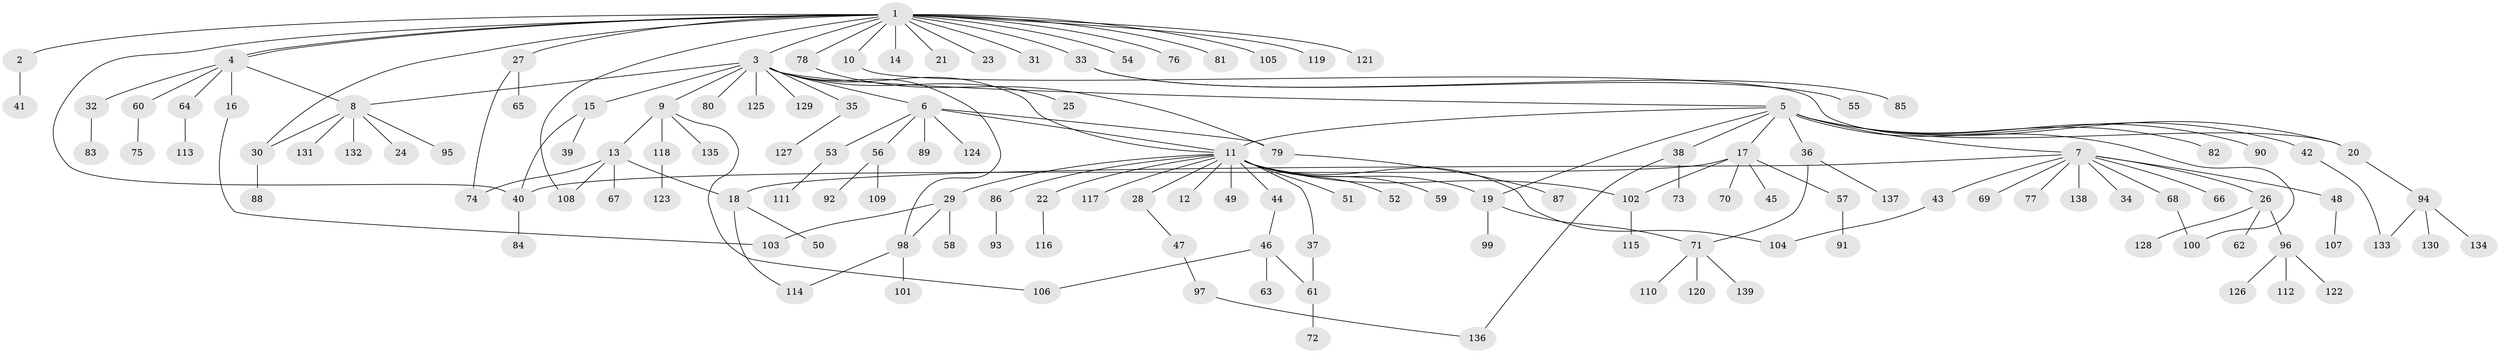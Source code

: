 // coarse degree distribution, {20: 0.009345794392523364, 2: 0.2336448598130841, 12: 0.009345794392523364, 7: 0.018691588785046728, 13: 0.009345794392523364, 6: 0.018691588785046728, 11: 0.009345794392523364, 4: 0.028037383177570093, 18: 0.009345794392523364, 1: 0.5700934579439252, 5: 0.04672897196261682, 3: 0.037383177570093455}
// Generated by graph-tools (version 1.1) at 2025/23/03/03/25 07:23:51]
// undirected, 139 vertices, 162 edges
graph export_dot {
graph [start="1"]
  node [color=gray90,style=filled];
  1;
  2;
  3;
  4;
  5;
  6;
  7;
  8;
  9;
  10;
  11;
  12;
  13;
  14;
  15;
  16;
  17;
  18;
  19;
  20;
  21;
  22;
  23;
  24;
  25;
  26;
  27;
  28;
  29;
  30;
  31;
  32;
  33;
  34;
  35;
  36;
  37;
  38;
  39;
  40;
  41;
  42;
  43;
  44;
  45;
  46;
  47;
  48;
  49;
  50;
  51;
  52;
  53;
  54;
  55;
  56;
  57;
  58;
  59;
  60;
  61;
  62;
  63;
  64;
  65;
  66;
  67;
  68;
  69;
  70;
  71;
  72;
  73;
  74;
  75;
  76;
  77;
  78;
  79;
  80;
  81;
  82;
  83;
  84;
  85;
  86;
  87;
  88;
  89;
  90;
  91;
  92;
  93;
  94;
  95;
  96;
  97;
  98;
  99;
  100;
  101;
  102;
  103;
  104;
  105;
  106;
  107;
  108;
  109;
  110;
  111;
  112;
  113;
  114;
  115;
  116;
  117;
  118;
  119;
  120;
  121;
  122;
  123;
  124;
  125;
  126;
  127;
  128;
  129;
  130;
  131;
  132;
  133;
  134;
  135;
  136;
  137;
  138;
  139;
  1 -- 2;
  1 -- 3;
  1 -- 4;
  1 -- 4;
  1 -- 10;
  1 -- 14;
  1 -- 21;
  1 -- 23;
  1 -- 27;
  1 -- 30;
  1 -- 31;
  1 -- 33;
  1 -- 40;
  1 -- 54;
  1 -- 76;
  1 -- 78;
  1 -- 81;
  1 -- 105;
  1 -- 108;
  1 -- 119;
  1 -- 121;
  2 -- 41;
  3 -- 5;
  3 -- 6;
  3 -- 8;
  3 -- 9;
  3 -- 11;
  3 -- 15;
  3 -- 25;
  3 -- 35;
  3 -- 80;
  3 -- 98;
  3 -- 125;
  3 -- 129;
  4 -- 8;
  4 -- 16;
  4 -- 32;
  4 -- 60;
  4 -- 64;
  5 -- 7;
  5 -- 11;
  5 -- 17;
  5 -- 19;
  5 -- 20;
  5 -- 36;
  5 -- 38;
  5 -- 42;
  5 -- 82;
  5 -- 90;
  5 -- 100;
  6 -- 11;
  6 -- 53;
  6 -- 56;
  6 -- 79;
  6 -- 89;
  6 -- 124;
  7 -- 18;
  7 -- 26;
  7 -- 34;
  7 -- 43;
  7 -- 48;
  7 -- 66;
  7 -- 68;
  7 -- 69;
  7 -- 77;
  7 -- 138;
  8 -- 24;
  8 -- 30;
  8 -- 95;
  8 -- 131;
  8 -- 132;
  9 -- 13;
  9 -- 106;
  9 -- 118;
  9 -- 135;
  10 -- 20;
  11 -- 12;
  11 -- 19;
  11 -- 22;
  11 -- 28;
  11 -- 29;
  11 -- 37;
  11 -- 44;
  11 -- 49;
  11 -- 51;
  11 -- 52;
  11 -- 59;
  11 -- 86;
  11 -- 102;
  11 -- 104;
  11 -- 117;
  13 -- 18;
  13 -- 67;
  13 -- 74;
  13 -- 108;
  15 -- 39;
  15 -- 40;
  16 -- 103;
  17 -- 40;
  17 -- 45;
  17 -- 57;
  17 -- 70;
  17 -- 102;
  18 -- 50;
  18 -- 114;
  19 -- 71;
  19 -- 99;
  20 -- 94;
  22 -- 116;
  26 -- 62;
  26 -- 96;
  26 -- 128;
  27 -- 65;
  27 -- 74;
  28 -- 47;
  29 -- 58;
  29 -- 98;
  29 -- 103;
  30 -- 88;
  32 -- 83;
  33 -- 55;
  33 -- 85;
  35 -- 127;
  36 -- 71;
  36 -- 137;
  37 -- 61;
  38 -- 73;
  38 -- 136;
  40 -- 84;
  42 -- 133;
  43 -- 104;
  44 -- 46;
  46 -- 61;
  46 -- 63;
  46 -- 106;
  47 -- 97;
  48 -- 107;
  53 -- 111;
  56 -- 92;
  56 -- 109;
  57 -- 91;
  60 -- 75;
  61 -- 72;
  64 -- 113;
  68 -- 100;
  71 -- 110;
  71 -- 120;
  71 -- 139;
  78 -- 79;
  79 -- 87;
  86 -- 93;
  94 -- 130;
  94 -- 133;
  94 -- 134;
  96 -- 112;
  96 -- 122;
  96 -- 126;
  97 -- 136;
  98 -- 101;
  98 -- 114;
  102 -- 115;
  118 -- 123;
}
